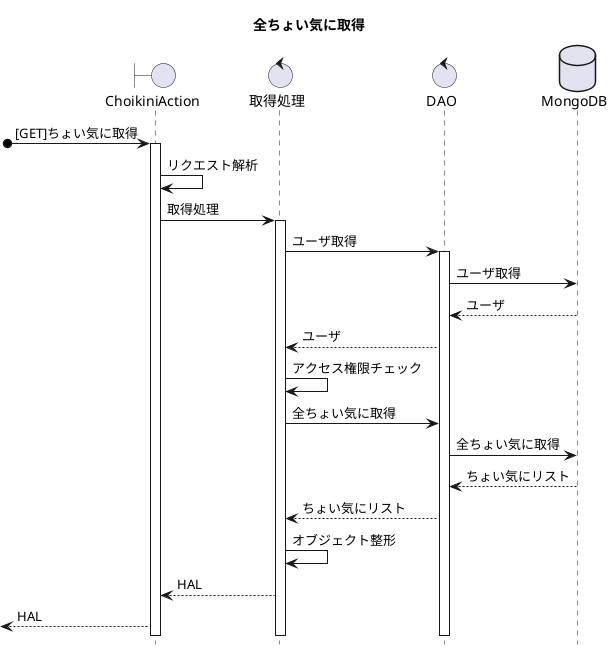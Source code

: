 @startuml 02-04_ACT_ちょい気に取得
hide footbox
title 全ちょい気に取得

boundary ChoikiniAction as router
control 取得処理 as procedure
control DAO as dao
database MongoDB as db

[o-> router: [GET]ちょい気に取得
activate router
router -> router: リクエスト解析

router -> procedure: 取得処理
activate procedure

procedure -> dao: ユーザ取得
activate dao

dao -> db: ユーザ取得
dao <-- db: ユーザ
procedure <-- dao: ユーザ

procedure -> procedure: アクセス権限チェック

procedure -> dao: 全ちょい気に取得
dao -> db: 全ちょい気に取得
dao <-- db: ちょい気にリスト
procedure <-- dao: ちょい気にリスト

procedure -> procedure: オブジェクト整形

router <-- procedure: HAL

[<-- router: HAL


@enduml